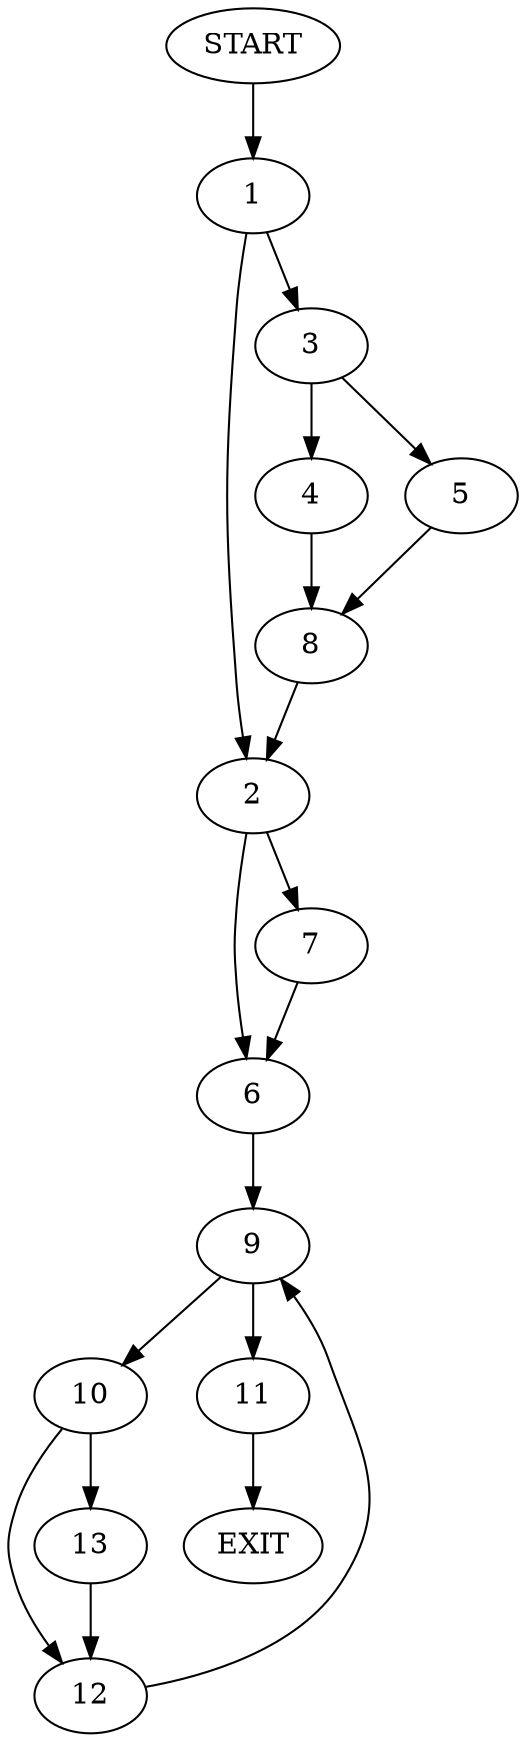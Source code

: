 digraph {
0 [label="START"]
14 [label="EXIT"]
0 -> 1
1 -> 2
1 -> 3
3 -> 4
3 -> 5
2 -> 6
2 -> 7
4 -> 8
5 -> 8
8 -> 2
7 -> 6
6 -> 9
9 -> 10
9 -> 11
11 -> 14
10 -> 12
10 -> 13
12 -> 9
13 -> 12
}
